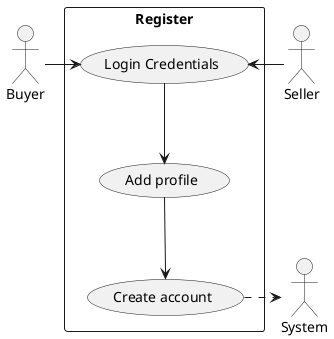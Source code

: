 ﻿
@startuml

actor "Buyer" as A1
actor "Seller" as A2
actor "System" as A3


rectangle Register {
    usecase "Login Credentials" as UC1
    usecase "Add profile" as UC2
    usecase "Create account" as UC3

}

A1 -right-> UC1
A2 -right-> UC1
UC1 -down-> UC2
UC2 -down-> UC3
UC3 .right-> A3 

@enduml
